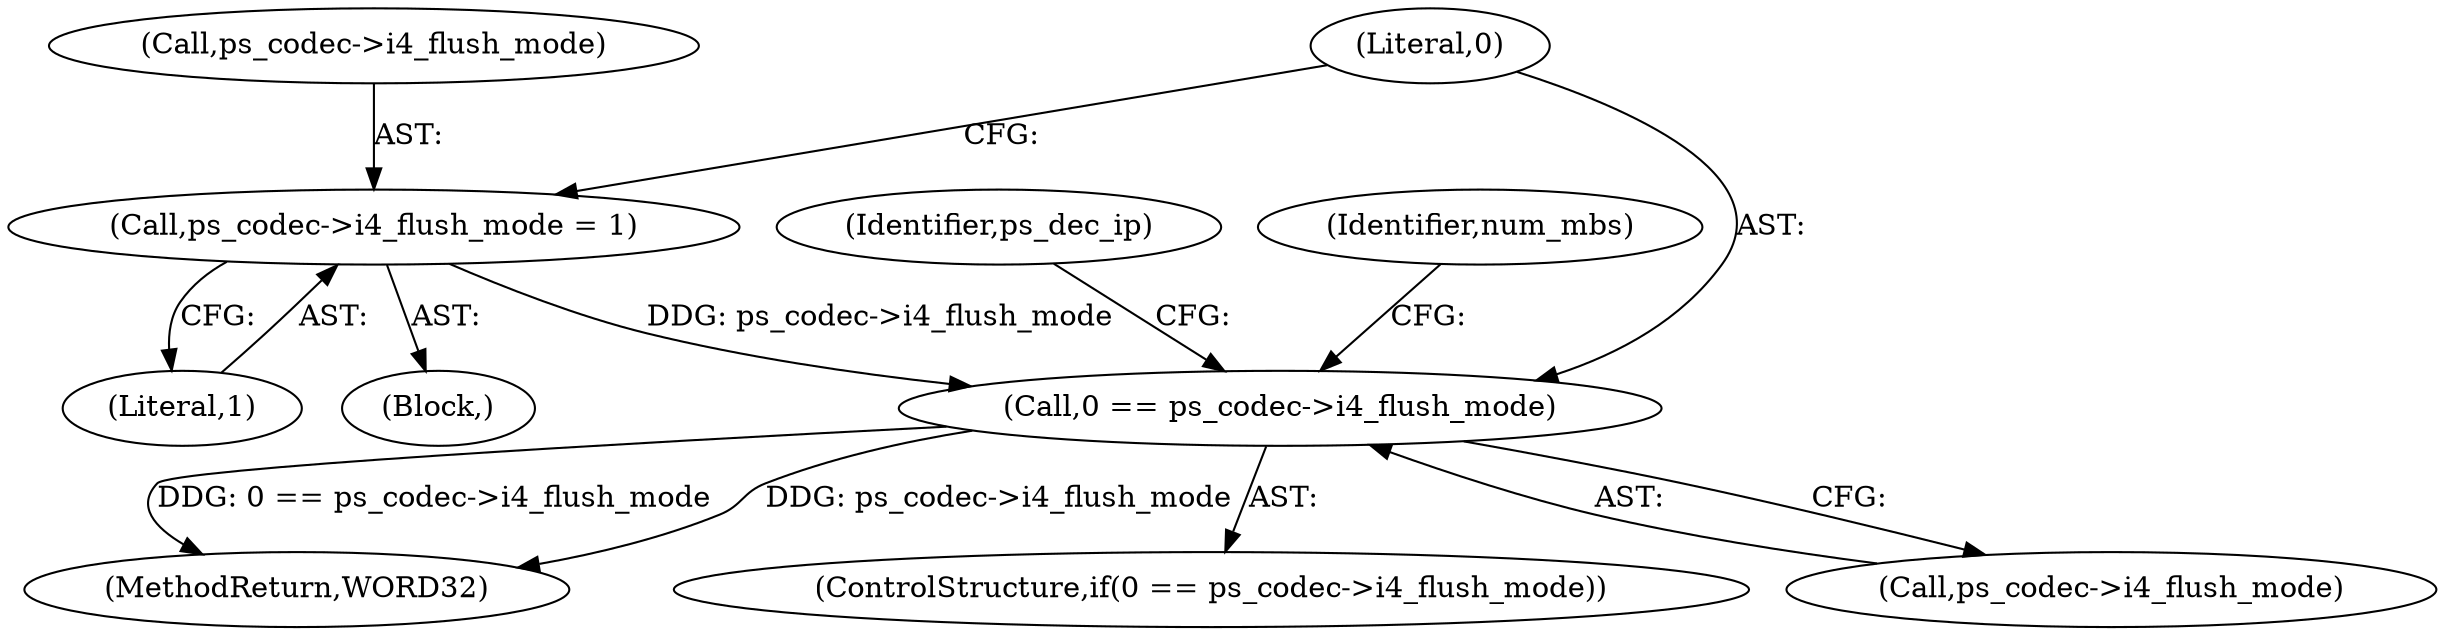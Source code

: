 digraph "0_Android_a33f6725d7e9f92330f995ce2dcf4faa33f6433f@pointer" {
"1000246" [label="(Call,ps_codec->i4_flush_mode = 1)"];
"1000252" [label="(Call,0 == ps_codec->i4_flush_mode)"];
"1000253" [label="(Literal,0)"];
"1000246" [label="(Call,ps_codec->i4_flush_mode = 1)"];
"1000252" [label="(Call,0 == ps_codec->i4_flush_mode)"];
"1000261" [label="(Identifier,ps_dec_ip)"];
"1000250" [label="(Literal,1)"];
"1001906" [label="(MethodReturn,WORD32)"];
"1000247" [label="(Call,ps_codec->i4_flush_mode)"];
"1000245" [label="(Block,)"];
"1000251" [label="(ControlStructure,if(0 == ps_codec->i4_flush_mode))"];
"1000254" [label="(Call,ps_codec->i4_flush_mode)"];
"1000324" [label="(Identifier,num_mbs)"];
"1000246" -> "1000245"  [label="AST: "];
"1000246" -> "1000250"  [label="CFG: "];
"1000247" -> "1000246"  [label="AST: "];
"1000250" -> "1000246"  [label="AST: "];
"1000253" -> "1000246"  [label="CFG: "];
"1000246" -> "1000252"  [label="DDG: ps_codec->i4_flush_mode"];
"1000252" -> "1000251"  [label="AST: "];
"1000252" -> "1000254"  [label="CFG: "];
"1000253" -> "1000252"  [label="AST: "];
"1000254" -> "1000252"  [label="AST: "];
"1000261" -> "1000252"  [label="CFG: "];
"1000324" -> "1000252"  [label="CFG: "];
"1000252" -> "1001906"  [label="DDG: ps_codec->i4_flush_mode"];
"1000252" -> "1001906"  [label="DDG: 0 == ps_codec->i4_flush_mode"];
}
